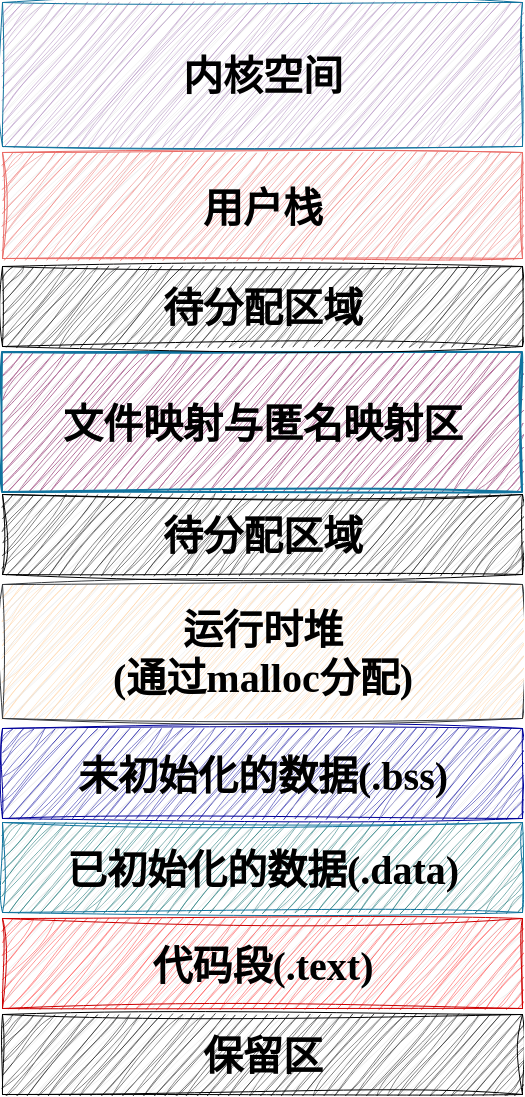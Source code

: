 <mxfile version="21.7.2" type="github">
  <diagram name="第 1 页" id="TEIqw1Tw-UiGP3Q-P10n">
    <mxGraphModel dx="1242" dy="872" grid="1" gridSize="12" guides="1" tooltips="1" connect="1" arrows="1" fold="1" page="1" pageScale="1" pageWidth="827" pageHeight="1169" math="0" shadow="0">
      <root>
        <mxCell id="0" />
        <mxCell id="1" parent="0" />
        <mxCell id="QzGmOIqHS5amK_-feTAW-2" value="&lt;span&gt;代码段(.text)&lt;/span&gt;" style="verticalLabelPosition=middle;verticalAlign=middle;html=1;shape=mxgraph.basic.patternFillRect;fillStyle=diag;step=5;fillStrokeWidth=0.2;fillStrokeColor=#dddddd;sketch=1;hachureGap=4;jiggle=2;curveFitting=1;fontFamily=手札体-简;fontSize=20;labelPosition=center;align=center;fillColor=#FF3333;strokeColor=#CC0000;gradientColor=none;strokeWidth=0.5;perimeterSpacing=0;labelBorderColor=none;labelBackgroundColor=none;shadow=0;fontStyle=1" vertex="1" parent="1">
          <mxGeometry x="60" y="827" width="260" height="45" as="geometry" />
        </mxCell>
        <mxCell id="QzGmOIqHS5amK_-feTAW-3" value="&lt;span&gt;保留区&lt;/span&gt;" style="verticalLabelPosition=middle;verticalAlign=middle;html=1;shape=mxgraph.basic.patternFillRect;fillStyle=diag;step=5;fillStrokeWidth=0.2;fillStrokeColor=#dddddd;sketch=1;hachureGap=4;jiggle=2;curveFitting=1;fontFamily=手札体-简;fontSize=20;labelPosition=center;align=center;fillColor=#000000;strokeColor=#000000;strokeWidth=0.5;labelBorderColor=none;fontStyle=1" vertex="1" parent="1">
          <mxGeometry x="60" y="875" width="260" height="40" as="geometry" />
        </mxCell>
        <mxCell id="QzGmOIqHS5amK_-feTAW-4" value="已初始化的数据(.data)" style="verticalLabelPosition=middle;verticalAlign=middle;html=1;shape=mxgraph.basic.patternFillRect;fillStyle=diag;step=5;fillStrokeWidth=0.2;fillStrokeColor=#dddddd;sketch=1;hachureGap=4;jiggle=2;curveFitting=1;fontFamily=手札体-简;fontSize=20;labelPosition=center;align=center;fillColor=#006666;strokeColor=#10739e;strokeWidth=0.5;labelBorderColor=none;fontStyle=1" vertex="1" parent="1">
          <mxGeometry x="60" y="779" width="260" height="45" as="geometry" />
        </mxCell>
        <mxCell id="QzGmOIqHS5amK_-feTAW-5" value="未初始化的数据(.bss)" style="verticalLabelPosition=middle;verticalAlign=middle;html=1;shape=mxgraph.basic.patternFillRect;fillStyle=diag;step=5;fillStrokeWidth=0.2;fillStrokeColor=#dddddd;sketch=1;hachureGap=4;jiggle=2;curveFitting=1;fontFamily=手札体-简;fontSize=20;labelPosition=center;align=center;fillColor=#000099;strokeColor=#000099;strokeWidth=0.5;shadow=0;labelBorderColor=none;fontStyle=1" vertex="1" parent="1">
          <mxGeometry x="60" y="732" width="260" height="45" as="geometry" />
        </mxCell>
        <mxCell id="QzGmOIqHS5amK_-feTAW-6" value="运行时堆&lt;br&gt;(通过malloc分配)" style="verticalLabelPosition=middle;verticalAlign=middle;html=1;shape=mxgraph.basic.patternFillRect;fillStyle=diag;step=5;fillStrokeWidth=0.2;fillStrokeColor=#dddddd;sketch=1;hachureGap=4;jiggle=2;curveFitting=1;fontFamily=手札体-简;fontSize=20;labelPosition=center;align=center;fillColor=#ffcc99;strokeColor=#36393d;labelBorderColor=none;fontStyle=1;strokeWidth=0.5;" vertex="1" parent="1">
          <mxGeometry x="60" y="660" width="260" height="67" as="geometry" />
        </mxCell>
        <mxCell id="QzGmOIqHS5amK_-feTAW-7" value="待分配区域" style="verticalLabelPosition=middle;verticalAlign=middle;html=1;shape=mxgraph.basic.patternFillRect;fillStyle=diag;step=5;fillStrokeWidth=0.2;fillStrokeColor=#dddddd;sketch=1;hachureGap=4;jiggle=2;curveFitting=1;fontFamily=手札体-简;fontSize=20;labelPosition=center;align=center;fillColor=#000000;strokeColor=#000000;gradientColor=none;labelBorderColor=none;fontStyle=1;strokeWidth=0.5;" vertex="1" parent="1">
          <mxGeometry x="60" y="615" width="260" height="40" as="geometry" />
        </mxCell>
        <mxCell id="QzGmOIqHS5amK_-feTAW-8" value="文件映射与匿名映射区" style="verticalLabelPosition=middle;verticalAlign=middle;html=1;shape=mxgraph.basic.patternFillRect;fillStyle=diag;step=5;fillStrokeWidth=0.2;fillStrokeColor=#dddddd;sketch=1;hachureGap=4;jiggle=2;curveFitting=1;fontFamily=手札体-简;fontSize=20;labelPosition=center;align=center;fillColor=#B5739D;strokeColor=#10739e;labelBorderColor=none;fontStyle=1;strokeWidth=1;" vertex="1" parent="1">
          <mxGeometry x="60" y="544" width="260" height="70" as="geometry" />
        </mxCell>
        <mxCell id="QzGmOIqHS5amK_-feTAW-9" value="待分配区域" style="verticalLabelPosition=middle;verticalAlign=middle;html=1;shape=mxgraph.basic.patternFillRect;fillStyle=diag;step=5;fillStrokeWidth=0.2;fillStrokeColor=#dddddd;sketch=1;hachureGap=4;jiggle=2;curveFitting=1;fontFamily=手札体-简;fontSize=20;labelPosition=center;align=center;fillColor=#000000;strokeColor=#000000;gradientColor=none;labelBorderColor=none;fontStyle=1;strokeWidth=0.5;" vertex="1" parent="1">
          <mxGeometry x="60" y="501" width="260" height="40" as="geometry" />
        </mxCell>
        <mxCell id="QzGmOIqHS5amK_-feTAW-10" value="用户栈" style="verticalLabelPosition=middle;verticalAlign=middle;html=1;shape=mxgraph.basic.patternFillRect;fillStyle=diag;step=5;fillStrokeWidth=0.2;fillStrokeColor=#dddddd;sketch=1;hachureGap=4;jiggle=2;curveFitting=1;fontFamily=手札体-简;fontSize=20;labelPosition=center;align=center;fillColor=#EA6B66;strokeColor=#EA6B66;labelBorderColor=none;fontStyle=1;strokeWidth=0.5;" vertex="1" parent="1">
          <mxGeometry x="60" y="444" width="260" height="53" as="geometry" />
        </mxCell>
        <mxCell id="QzGmOIqHS5amK_-feTAW-12" value="内核空间" style="verticalLabelPosition=middle;verticalAlign=middle;html=1;shape=mxgraph.basic.patternFillRect;fillStyle=diag;step=5;fillStrokeWidth=0.2;fillStrokeColor=#dddddd;sketch=1;hachureGap=4;jiggle=2;curveFitting=1;fontFamily=手札体-简;fontSize=20;labelPosition=center;align=center;fillColor=#A680B8;strokeColor=#10739e;labelBorderColor=none;fontStyle=1;strokeWidth=0.5;" vertex="1" parent="1">
          <mxGeometry x="60" y="369" width="260" height="72" as="geometry" />
        </mxCell>
      </root>
    </mxGraphModel>
  </diagram>
</mxfile>
